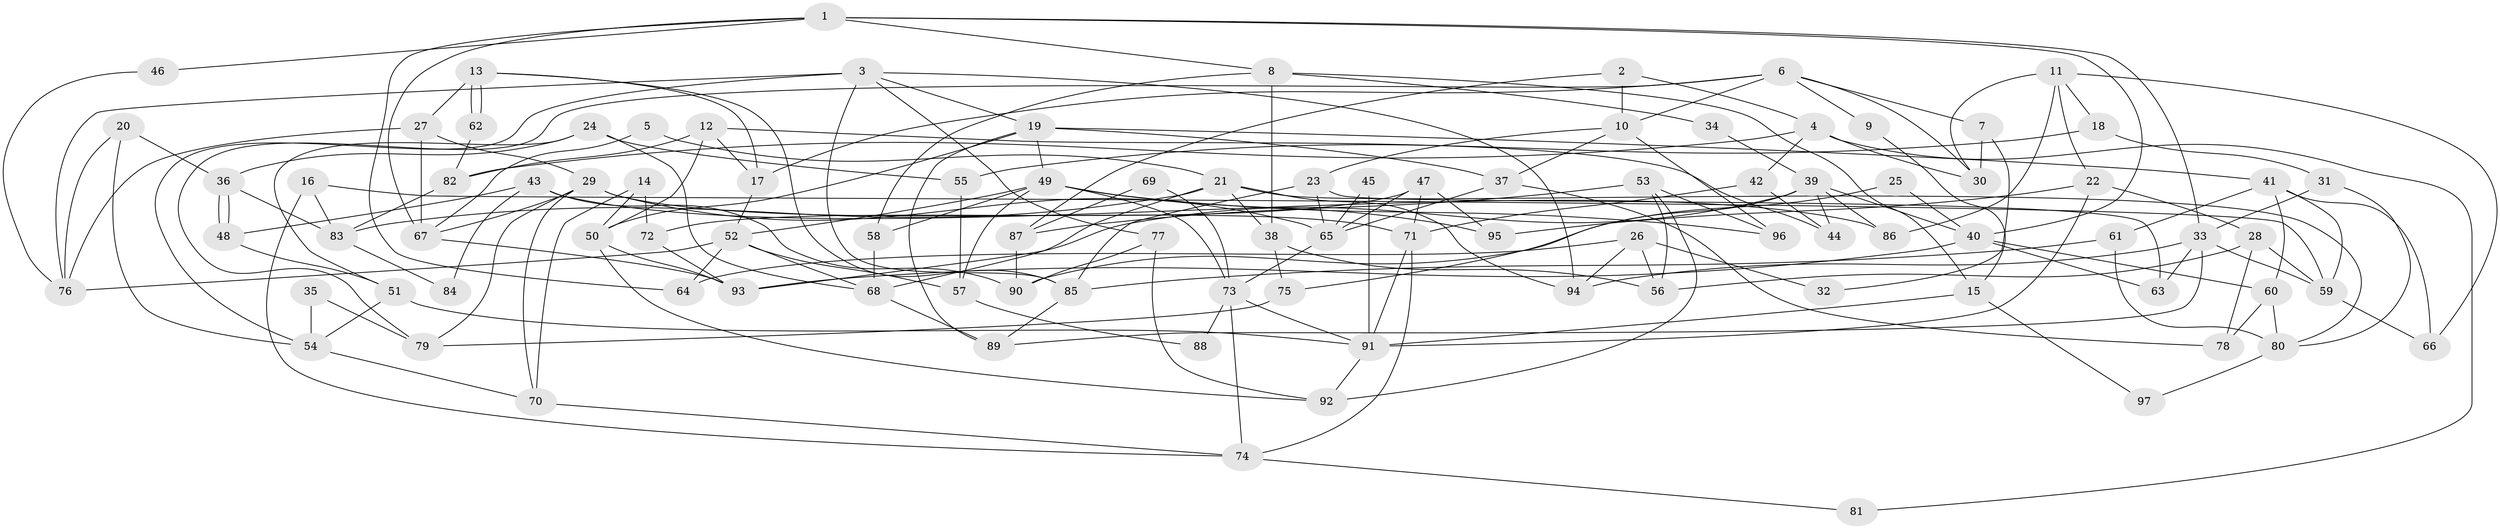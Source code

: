 // coarse degree distribution, {7: 0.11475409836065574, 6: 0.18032786885245902, 5: 0.21311475409836064, 2: 0.13114754098360656, 4: 0.11475409836065574, 8: 0.08196721311475409, 3: 0.13114754098360656, 9: 0.03278688524590164}
// Generated by graph-tools (version 1.1) at 2025/52/02/27/25 19:52:04]
// undirected, 97 vertices, 194 edges
graph export_dot {
graph [start="1"]
  node [color=gray90,style=filled];
  1;
  2;
  3;
  4;
  5;
  6;
  7;
  8;
  9;
  10;
  11;
  12;
  13;
  14;
  15;
  16;
  17;
  18;
  19;
  20;
  21;
  22;
  23;
  24;
  25;
  26;
  27;
  28;
  29;
  30;
  31;
  32;
  33;
  34;
  35;
  36;
  37;
  38;
  39;
  40;
  41;
  42;
  43;
  44;
  45;
  46;
  47;
  48;
  49;
  50;
  51;
  52;
  53;
  54;
  55;
  56;
  57;
  58;
  59;
  60;
  61;
  62;
  63;
  64;
  65;
  66;
  67;
  68;
  69;
  70;
  71;
  72;
  73;
  74;
  75;
  76;
  77;
  78;
  79;
  80;
  81;
  82;
  83;
  84;
  85;
  86;
  87;
  88;
  89;
  90;
  91;
  92;
  93;
  94;
  95;
  96;
  97;
  1 -- 67;
  1 -- 33;
  1 -- 8;
  1 -- 40;
  1 -- 46;
  1 -- 64;
  2 -- 10;
  2 -- 4;
  2 -- 87;
  3 -- 85;
  3 -- 19;
  3 -- 54;
  3 -- 76;
  3 -- 77;
  3 -- 94;
  4 -- 42;
  4 -- 82;
  4 -- 30;
  4 -- 81;
  5 -- 67;
  5 -- 21;
  6 -- 10;
  6 -- 79;
  6 -- 7;
  6 -- 9;
  6 -- 17;
  6 -- 30;
  7 -- 30;
  7 -- 32;
  8 -- 58;
  8 -- 15;
  8 -- 34;
  8 -- 38;
  9 -- 15;
  10 -- 23;
  10 -- 37;
  10 -- 96;
  11 -- 22;
  11 -- 30;
  11 -- 18;
  11 -- 66;
  11 -- 86;
  12 -- 17;
  12 -- 50;
  12 -- 44;
  12 -- 82;
  13 -- 27;
  13 -- 62;
  13 -- 62;
  13 -- 17;
  13 -- 85;
  14 -- 50;
  14 -- 70;
  14 -- 72;
  15 -- 91;
  15 -- 97;
  16 -- 59;
  16 -- 83;
  16 -- 74;
  17 -- 52;
  18 -- 31;
  18 -- 55;
  19 -- 49;
  19 -- 41;
  19 -- 37;
  19 -- 50;
  19 -- 89;
  20 -- 36;
  20 -- 76;
  20 -- 54;
  21 -- 38;
  21 -- 68;
  21 -- 80;
  21 -- 83;
  21 -- 94;
  22 -- 91;
  22 -- 95;
  22 -- 28;
  23 -- 65;
  23 -- 63;
  23 -- 85;
  24 -- 68;
  24 -- 55;
  24 -- 36;
  24 -- 51;
  25 -- 90;
  25 -- 40;
  26 -- 64;
  26 -- 94;
  26 -- 32;
  26 -- 56;
  27 -- 29;
  27 -- 67;
  27 -- 76;
  28 -- 78;
  28 -- 56;
  28 -- 59;
  29 -- 71;
  29 -- 70;
  29 -- 65;
  29 -- 67;
  29 -- 79;
  31 -- 80;
  31 -- 33;
  33 -- 89;
  33 -- 94;
  33 -- 59;
  33 -- 63;
  34 -- 39;
  35 -- 54;
  35 -- 79;
  36 -- 48;
  36 -- 48;
  36 -- 83;
  37 -- 65;
  37 -- 78;
  38 -- 56;
  38 -- 75;
  39 -- 93;
  39 -- 40;
  39 -- 44;
  39 -- 75;
  39 -- 86;
  40 -- 60;
  40 -- 63;
  40 -- 93;
  41 -- 59;
  41 -- 66;
  41 -- 60;
  41 -- 61;
  42 -- 44;
  42 -- 71;
  43 -- 86;
  43 -- 48;
  43 -- 84;
  43 -- 90;
  45 -- 65;
  45 -- 91;
  46 -- 76;
  47 -- 65;
  47 -- 72;
  47 -- 71;
  47 -- 95;
  48 -- 51;
  49 -- 52;
  49 -- 96;
  49 -- 57;
  49 -- 58;
  49 -- 73;
  49 -- 95;
  50 -- 92;
  50 -- 93;
  51 -- 54;
  51 -- 91;
  52 -- 76;
  52 -- 57;
  52 -- 64;
  52 -- 68;
  53 -- 87;
  53 -- 56;
  53 -- 92;
  53 -- 96;
  54 -- 70;
  55 -- 57;
  57 -- 88;
  58 -- 68;
  59 -- 66;
  60 -- 80;
  60 -- 78;
  61 -- 85;
  61 -- 80;
  62 -- 82;
  65 -- 73;
  67 -- 93;
  68 -- 89;
  69 -- 73;
  69 -- 87;
  70 -- 74;
  71 -- 91;
  71 -- 74;
  72 -- 93;
  73 -- 74;
  73 -- 88;
  73 -- 91;
  74 -- 81;
  75 -- 79;
  77 -- 92;
  77 -- 90;
  80 -- 97;
  82 -- 83;
  83 -- 84;
  85 -- 89;
  87 -- 90;
  91 -- 92;
}
